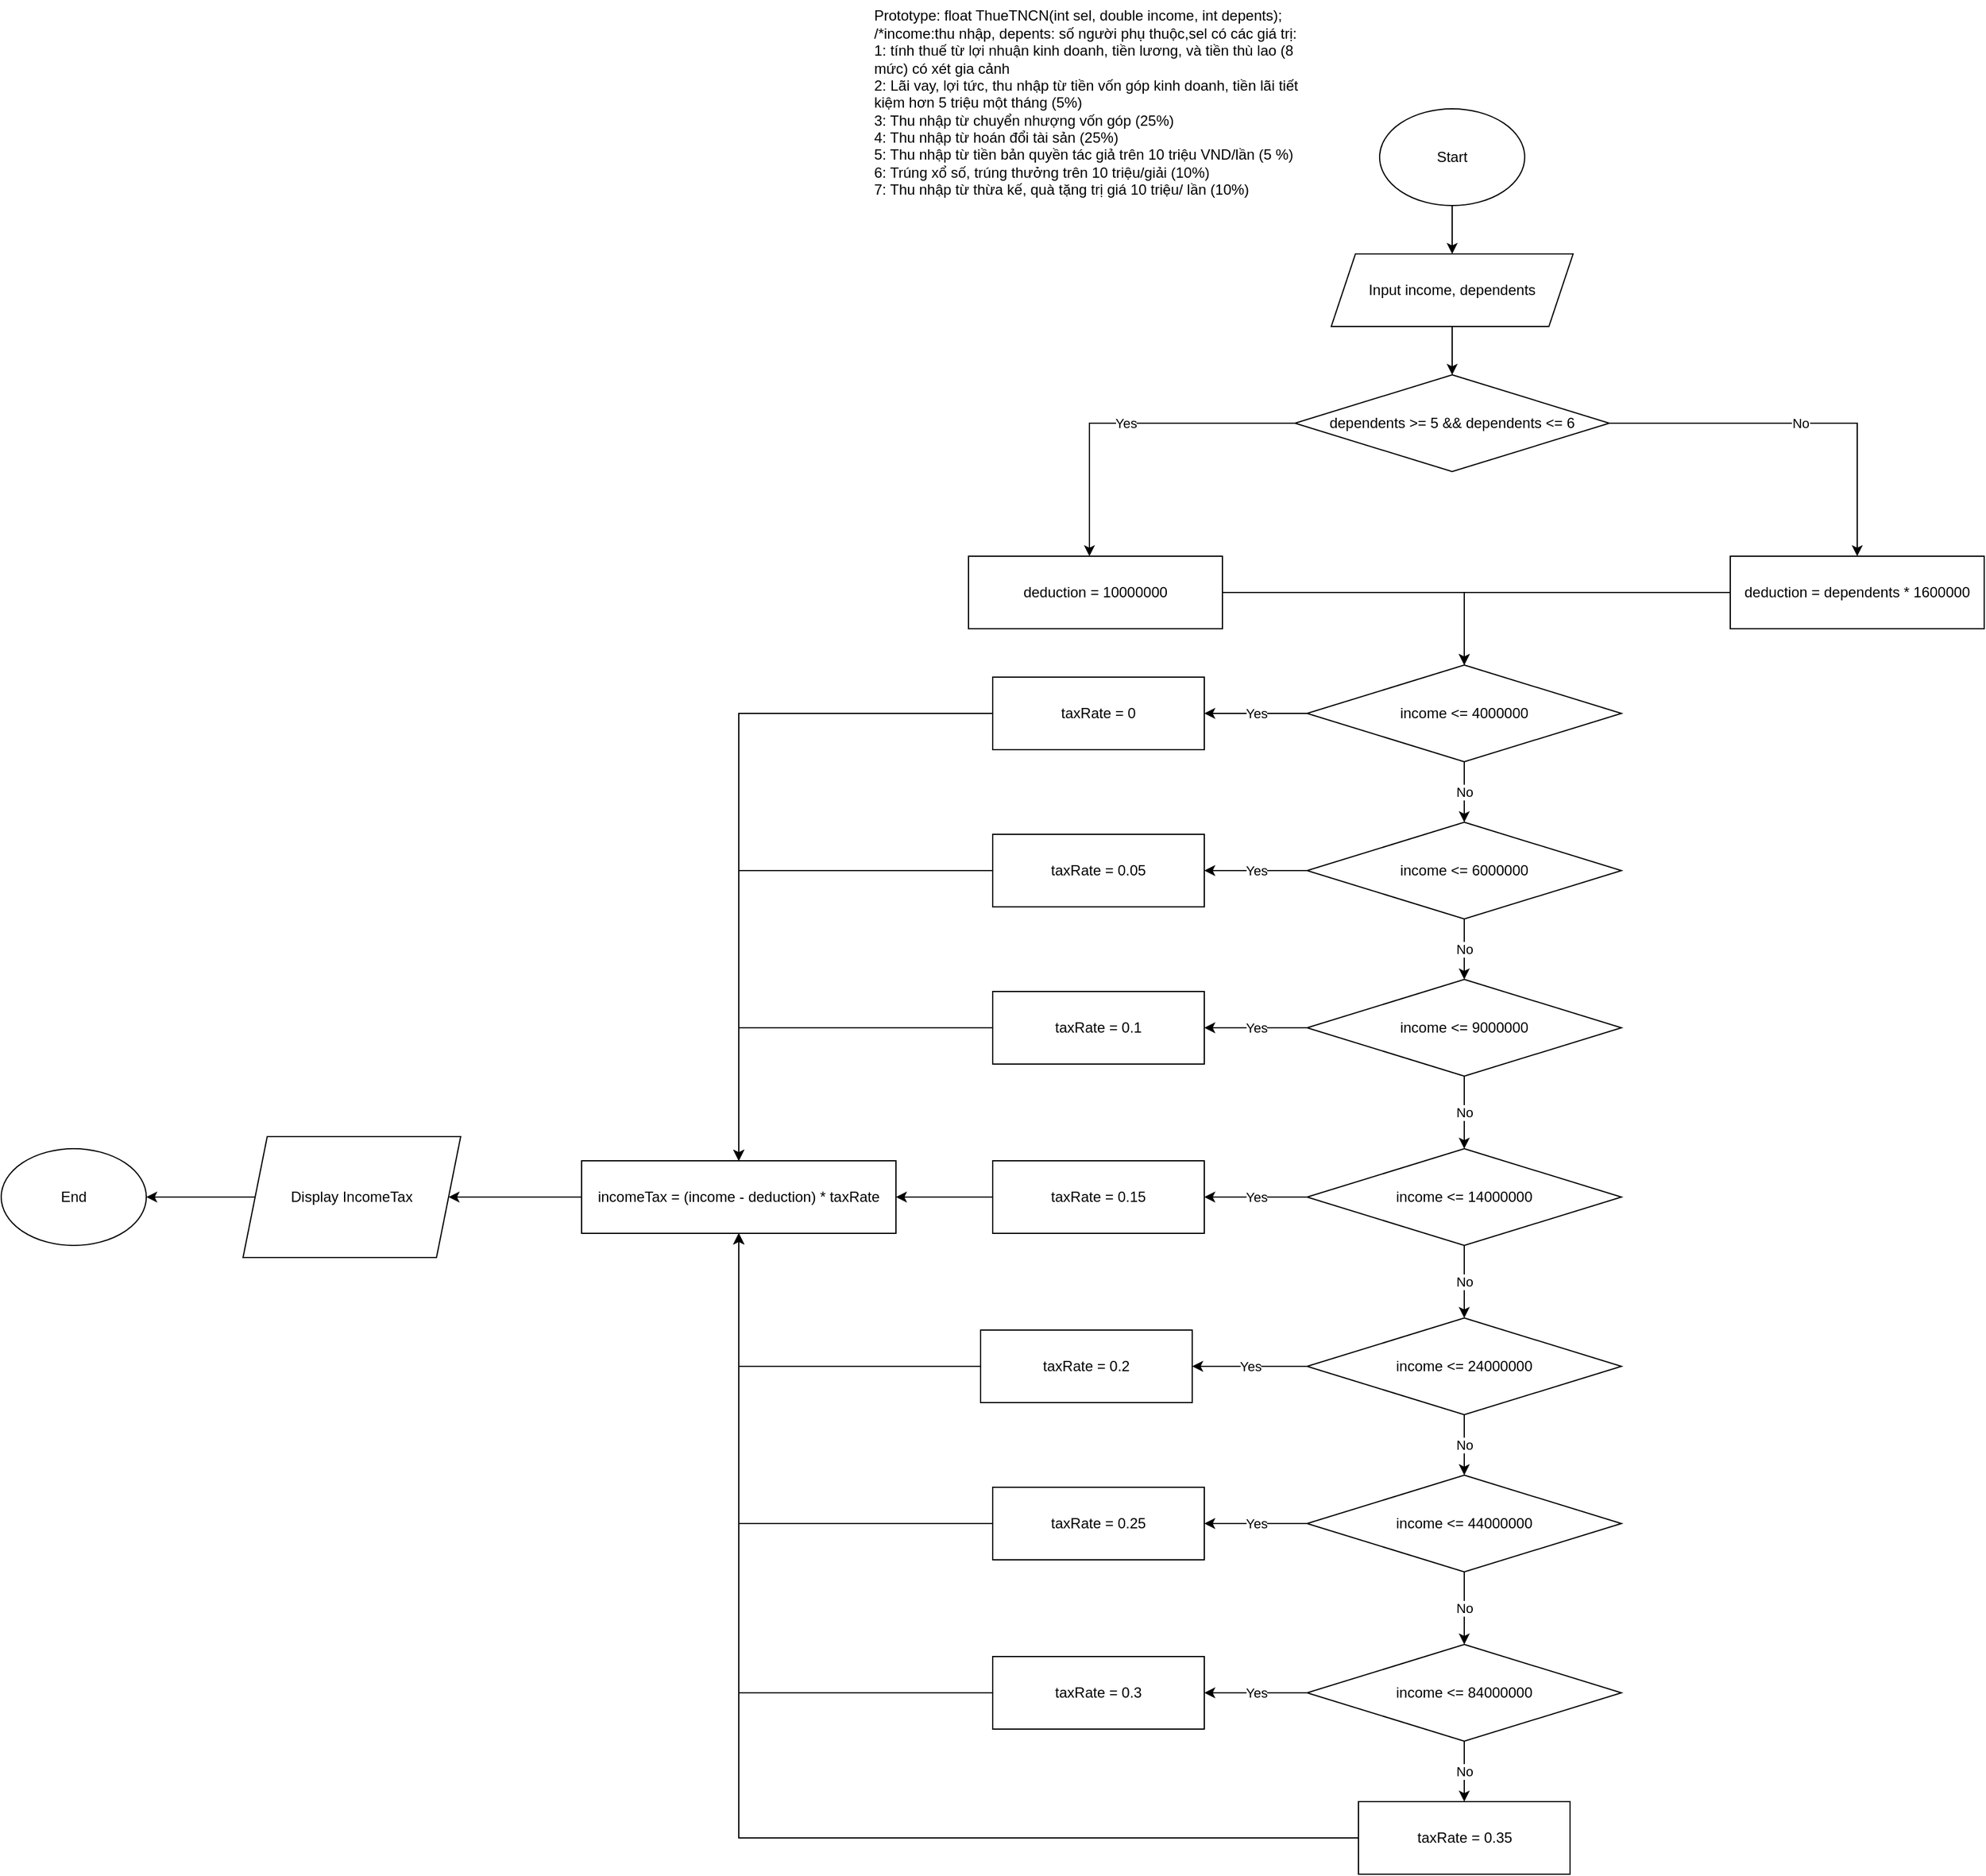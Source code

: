 <mxfile version="24.1.0" type="google">
  <diagram name="Page-1" id="rwV7hBi7Wvcrz0Ms_qj1">
    <mxGraphModel grid="1" page="1" gridSize="10" guides="1" tooltips="1" connect="1" arrows="1" fold="1" pageScale="1" pageWidth="827" pageHeight="1169" math="0" shadow="0">
      <root>
        <mxCell id="0" />
        <mxCell id="1" parent="0" />
        <mxCell id="YAYZKw7Z8IYiJOzO-sjz-1" value="Prototype: float ThueTNCN(int sel, double income, int depents);&lt;br&gt;/*income:thu nhập, depents: số người phụ thuộc,sel có các giá trị:&lt;br&gt;1: tính thuế từ lợi nhuận kinh doanh, tiền lương, và tiền thù lao (8 mức) có xét gia cảnh&lt;br&gt;2: Lãi vay, lợi tức, thu nhập từ tiền vốn góp kinh doanh, tiền lãi tiết kiệm hơn 5 triệu một tháng (5%)&lt;br&gt;3: Thu nhập từ chuyển nhượng vốn góp (25%)&lt;br&gt;4: Thu nhập từ hoán đổi tài sản (25%)&lt;br&gt;5: Thu nhập từ tiền bản quyền tác giả trên 10 triệu VND/lần (5 %)&amp;nbsp;&lt;br&gt;6: Trúng xổ số, trúng thưởng trên 10 triệu/giải (10%)&lt;br&gt;7: Thu nhập từ thừa kế, quà tặng trị giá 10 triệu/ lần (10%)" style="text;html=1;align=left;verticalAlign=middle;whiteSpace=wrap;rounded=0;" vertex="1" parent="1">
          <mxGeometry x="-80" y="80" width="370" height="170" as="geometry" />
        </mxCell>
        <mxCell id="YAYZKw7Z8IYiJOzO-sjz-4" value="" style="edgeStyle=orthogonalEdgeStyle;rounded=0;orthogonalLoop=1;jettySize=auto;html=1;" edge="1" parent="1" source="YAYZKw7Z8IYiJOzO-sjz-2" target="YAYZKw7Z8IYiJOzO-sjz-3">
          <mxGeometry relative="1" as="geometry" />
        </mxCell>
        <mxCell id="YAYZKw7Z8IYiJOzO-sjz-2" value="Start" style="ellipse;whiteSpace=wrap;html=1;" vertex="1" parent="1">
          <mxGeometry x="340" y="170" width="120" height="80" as="geometry" />
        </mxCell>
        <mxCell id="YAYZKw7Z8IYiJOzO-sjz-6" value="" style="edgeStyle=orthogonalEdgeStyle;rounded=0;orthogonalLoop=1;jettySize=auto;html=1;" edge="1" parent="1" source="YAYZKw7Z8IYiJOzO-sjz-3" target="YAYZKw7Z8IYiJOzO-sjz-5">
          <mxGeometry relative="1" as="geometry" />
        </mxCell>
        <mxCell id="YAYZKw7Z8IYiJOzO-sjz-3" value="Input income, dependents" style="shape=parallelogram;perimeter=parallelogramPerimeter;whiteSpace=wrap;html=1;fixedSize=1;" vertex="1" parent="1">
          <mxGeometry x="300" y="290" width="200" height="60" as="geometry" />
        </mxCell>
        <mxCell id="YAYZKw7Z8IYiJOzO-sjz-8" value="Yes" style="edgeStyle=orthogonalEdgeStyle;rounded=0;orthogonalLoop=1;jettySize=auto;html=1;" edge="1" parent="1" source="YAYZKw7Z8IYiJOzO-sjz-5" target="YAYZKw7Z8IYiJOzO-sjz-7">
          <mxGeometry relative="1" as="geometry">
            <Array as="points">
              <mxPoint x="100" y="430" />
            </Array>
          </mxGeometry>
        </mxCell>
        <mxCell id="YAYZKw7Z8IYiJOzO-sjz-11" value="No" style="edgeStyle=orthogonalEdgeStyle;rounded=0;orthogonalLoop=1;jettySize=auto;html=1;" edge="1" parent="1" source="YAYZKw7Z8IYiJOzO-sjz-5" target="YAYZKw7Z8IYiJOzO-sjz-9">
          <mxGeometry relative="1" as="geometry" />
        </mxCell>
        <mxCell id="YAYZKw7Z8IYiJOzO-sjz-5" value="dependents &gt;= 5 &amp;&amp; dependents &lt;= 6" style="rhombus;whiteSpace=wrap;html=1;" vertex="1" parent="1">
          <mxGeometry x="270" y="390" width="260" height="80" as="geometry" />
        </mxCell>
        <mxCell id="YAYZKw7Z8IYiJOzO-sjz-15" value="" style="edgeStyle=orthogonalEdgeStyle;rounded=0;orthogonalLoop=1;jettySize=auto;html=1;" edge="1" parent="1" source="YAYZKw7Z8IYiJOzO-sjz-7" target="YAYZKw7Z8IYiJOzO-sjz-14">
          <mxGeometry relative="1" as="geometry" />
        </mxCell>
        <mxCell id="YAYZKw7Z8IYiJOzO-sjz-7" value="deduction = 10000000" style="whiteSpace=wrap;html=1;" vertex="1" parent="1">
          <mxGeometry y="540" width="210" height="60" as="geometry" />
        </mxCell>
        <mxCell id="YAYZKw7Z8IYiJOzO-sjz-16" value="" style="edgeStyle=orthogonalEdgeStyle;rounded=0;orthogonalLoop=1;jettySize=auto;html=1;" edge="1" parent="1" source="YAYZKw7Z8IYiJOzO-sjz-9" target="YAYZKw7Z8IYiJOzO-sjz-14">
          <mxGeometry relative="1" as="geometry" />
        </mxCell>
        <mxCell id="YAYZKw7Z8IYiJOzO-sjz-9" value="deduction = dependents * 1600000" style="whiteSpace=wrap;html=1;" vertex="1" parent="1">
          <mxGeometry x="630" y="540" width="210" height="60" as="geometry" />
        </mxCell>
        <mxCell id="YAYZKw7Z8IYiJOzO-sjz-18" value="No" style="edgeStyle=orthogonalEdgeStyle;rounded=0;orthogonalLoop=1;jettySize=auto;html=1;" edge="1" parent="1" source="YAYZKw7Z8IYiJOzO-sjz-14" target="YAYZKw7Z8IYiJOzO-sjz-17">
          <mxGeometry relative="1" as="geometry" />
        </mxCell>
        <mxCell id="YAYZKw7Z8IYiJOzO-sjz-30" value="Yes" style="edgeStyle=orthogonalEdgeStyle;rounded=0;orthogonalLoop=1;jettySize=auto;html=1;" edge="1" parent="1" source="YAYZKw7Z8IYiJOzO-sjz-14" target="YAYZKw7Z8IYiJOzO-sjz-29">
          <mxGeometry relative="1" as="geometry" />
        </mxCell>
        <mxCell id="YAYZKw7Z8IYiJOzO-sjz-14" value="income &lt;= 4000000" style="rhombus;whiteSpace=wrap;html=1;" vertex="1" parent="1">
          <mxGeometry x="280" y="630" width="260" height="80" as="geometry" />
        </mxCell>
        <mxCell id="YAYZKw7Z8IYiJOzO-sjz-20" value="No" style="edgeStyle=orthogonalEdgeStyle;rounded=0;orthogonalLoop=1;jettySize=auto;html=1;" edge="1" parent="1" source="YAYZKw7Z8IYiJOzO-sjz-17" target="YAYZKw7Z8IYiJOzO-sjz-19">
          <mxGeometry relative="1" as="geometry" />
        </mxCell>
        <mxCell id="YAYZKw7Z8IYiJOzO-sjz-44" value="Yes" style="edgeStyle=orthogonalEdgeStyle;rounded=0;orthogonalLoop=1;jettySize=auto;html=1;" edge="1" parent="1" source="YAYZKw7Z8IYiJOzO-sjz-17" target="YAYZKw7Z8IYiJOzO-sjz-43">
          <mxGeometry relative="1" as="geometry" />
        </mxCell>
        <mxCell id="YAYZKw7Z8IYiJOzO-sjz-17" value="income &lt;= 6000000" style="rhombus;whiteSpace=wrap;html=1;" vertex="1" parent="1">
          <mxGeometry x="280" y="760" width="260" height="80" as="geometry" />
        </mxCell>
        <mxCell id="YAYZKw7Z8IYiJOzO-sjz-22" value="No" style="edgeStyle=orthogonalEdgeStyle;rounded=0;orthogonalLoop=1;jettySize=auto;html=1;" edge="1" parent="1" source="YAYZKw7Z8IYiJOzO-sjz-19" target="YAYZKw7Z8IYiJOzO-sjz-21">
          <mxGeometry relative="1" as="geometry" />
        </mxCell>
        <mxCell id="YAYZKw7Z8IYiJOzO-sjz-42" value="Yes" style="edgeStyle=orthogonalEdgeStyle;rounded=0;orthogonalLoop=1;jettySize=auto;html=1;" edge="1" parent="1" source="YAYZKw7Z8IYiJOzO-sjz-19" target="YAYZKw7Z8IYiJOzO-sjz-31">
          <mxGeometry relative="1" as="geometry" />
        </mxCell>
        <mxCell id="YAYZKw7Z8IYiJOzO-sjz-19" value="income &lt;= 9000000" style="rhombus;whiteSpace=wrap;html=1;" vertex="1" parent="1">
          <mxGeometry x="280" y="890" width="260" height="80" as="geometry" />
        </mxCell>
        <mxCell id="YAYZKw7Z8IYiJOzO-sjz-24" value="No" style="edgeStyle=orthogonalEdgeStyle;rounded=0;orthogonalLoop=1;jettySize=auto;html=1;" edge="1" parent="1" source="YAYZKw7Z8IYiJOzO-sjz-21" target="YAYZKw7Z8IYiJOzO-sjz-23">
          <mxGeometry relative="1" as="geometry" />
        </mxCell>
        <mxCell id="YAYZKw7Z8IYiJOzO-sjz-41" value="Yes" style="edgeStyle=orthogonalEdgeStyle;rounded=0;orthogonalLoop=1;jettySize=auto;html=1;" edge="1" parent="1" source="YAYZKw7Z8IYiJOzO-sjz-21" target="YAYZKw7Z8IYiJOzO-sjz-32">
          <mxGeometry relative="1" as="geometry" />
        </mxCell>
        <mxCell id="YAYZKw7Z8IYiJOzO-sjz-21" value="income &lt;= 14000000" style="rhombus;whiteSpace=wrap;html=1;" vertex="1" parent="1">
          <mxGeometry x="280" y="1030" width="260" height="80" as="geometry" />
        </mxCell>
        <mxCell id="YAYZKw7Z8IYiJOzO-sjz-26" value="No" style="edgeStyle=orthogonalEdgeStyle;rounded=0;orthogonalLoop=1;jettySize=auto;html=1;" edge="1" parent="1" source="YAYZKw7Z8IYiJOzO-sjz-23" target="YAYZKw7Z8IYiJOzO-sjz-25">
          <mxGeometry relative="1" as="geometry" />
        </mxCell>
        <mxCell id="YAYZKw7Z8IYiJOzO-sjz-40" value="Yes" style="edgeStyle=orthogonalEdgeStyle;rounded=0;orthogonalLoop=1;jettySize=auto;html=1;" edge="1" parent="1" source="YAYZKw7Z8IYiJOzO-sjz-23" target="YAYZKw7Z8IYiJOzO-sjz-33">
          <mxGeometry relative="1" as="geometry" />
        </mxCell>
        <mxCell id="YAYZKw7Z8IYiJOzO-sjz-23" value="income &lt;= 24000000" style="rhombus;whiteSpace=wrap;html=1;" vertex="1" parent="1">
          <mxGeometry x="280" y="1170" width="260" height="80" as="geometry" />
        </mxCell>
        <mxCell id="YAYZKw7Z8IYiJOzO-sjz-28" value="No" style="edgeStyle=orthogonalEdgeStyle;rounded=0;orthogonalLoop=1;jettySize=auto;html=1;" edge="1" parent="1" source="YAYZKw7Z8IYiJOzO-sjz-25" target="YAYZKw7Z8IYiJOzO-sjz-27">
          <mxGeometry relative="1" as="geometry" />
        </mxCell>
        <mxCell id="YAYZKw7Z8IYiJOzO-sjz-39" value="Yes" style="edgeStyle=orthogonalEdgeStyle;rounded=0;orthogonalLoop=1;jettySize=auto;html=1;" edge="1" parent="1" source="YAYZKw7Z8IYiJOzO-sjz-25" target="YAYZKw7Z8IYiJOzO-sjz-34">
          <mxGeometry relative="1" as="geometry" />
        </mxCell>
        <mxCell id="YAYZKw7Z8IYiJOzO-sjz-25" value="income &lt;= 44000000" style="rhombus;whiteSpace=wrap;html=1;" vertex="1" parent="1">
          <mxGeometry x="280" y="1300" width="260" height="80" as="geometry" />
        </mxCell>
        <mxCell id="YAYZKw7Z8IYiJOzO-sjz-37" value="No" style="edgeStyle=orthogonalEdgeStyle;rounded=0;orthogonalLoop=1;jettySize=auto;html=1;" edge="1" parent="1" source="YAYZKw7Z8IYiJOzO-sjz-27" target="YAYZKw7Z8IYiJOzO-sjz-36">
          <mxGeometry relative="1" as="geometry" />
        </mxCell>
        <mxCell id="YAYZKw7Z8IYiJOzO-sjz-38" value="Yes" style="edgeStyle=orthogonalEdgeStyle;rounded=0;orthogonalLoop=1;jettySize=auto;html=1;" edge="1" parent="1" source="YAYZKw7Z8IYiJOzO-sjz-27" target="YAYZKw7Z8IYiJOzO-sjz-35">
          <mxGeometry relative="1" as="geometry" />
        </mxCell>
        <mxCell id="YAYZKw7Z8IYiJOzO-sjz-27" value="income &lt;= 84000000" style="rhombus;whiteSpace=wrap;html=1;" vertex="1" parent="1">
          <mxGeometry x="280" y="1440" width="260" height="80" as="geometry" />
        </mxCell>
        <mxCell id="YAYZKw7Z8IYiJOzO-sjz-53" value="" style="edgeStyle=orthogonalEdgeStyle;rounded=0;orthogonalLoop=1;jettySize=auto;html=1;" edge="1" parent="1" source="YAYZKw7Z8IYiJOzO-sjz-29" target="YAYZKw7Z8IYiJOzO-sjz-45">
          <mxGeometry relative="1" as="geometry" />
        </mxCell>
        <mxCell id="YAYZKw7Z8IYiJOzO-sjz-29" value="taxRate = 0" style="whiteSpace=wrap;html=1;" vertex="1" parent="1">
          <mxGeometry x="20" y="640" width="175" height="60" as="geometry" />
        </mxCell>
        <mxCell id="YAYZKw7Z8IYiJOzO-sjz-51" value="" style="edgeStyle=orthogonalEdgeStyle;rounded=0;orthogonalLoop=1;jettySize=auto;html=1;" edge="1" parent="1" source="YAYZKw7Z8IYiJOzO-sjz-31" target="YAYZKw7Z8IYiJOzO-sjz-45">
          <mxGeometry relative="1" as="geometry" />
        </mxCell>
        <mxCell id="YAYZKw7Z8IYiJOzO-sjz-31" value="taxRate = 0.1" style="whiteSpace=wrap;html=1;" vertex="1" parent="1">
          <mxGeometry x="20" y="900" width="175" height="60" as="geometry" />
        </mxCell>
        <mxCell id="YAYZKw7Z8IYiJOzO-sjz-50" value="" style="edgeStyle=orthogonalEdgeStyle;rounded=0;orthogonalLoop=1;jettySize=auto;html=1;" edge="1" parent="1" source="YAYZKw7Z8IYiJOzO-sjz-32" target="YAYZKw7Z8IYiJOzO-sjz-45">
          <mxGeometry relative="1" as="geometry" />
        </mxCell>
        <mxCell id="YAYZKw7Z8IYiJOzO-sjz-32" value="taxRate = 0.15" style="whiteSpace=wrap;html=1;" vertex="1" parent="1">
          <mxGeometry x="20" y="1040" width="175" height="60" as="geometry" />
        </mxCell>
        <mxCell id="YAYZKw7Z8IYiJOzO-sjz-49" value="" style="edgeStyle=orthogonalEdgeStyle;rounded=0;orthogonalLoop=1;jettySize=auto;html=1;" edge="1" parent="1" source="YAYZKw7Z8IYiJOzO-sjz-33" target="YAYZKw7Z8IYiJOzO-sjz-45">
          <mxGeometry relative="1" as="geometry" />
        </mxCell>
        <mxCell id="YAYZKw7Z8IYiJOzO-sjz-33" value="taxRate = 0.2" style="whiteSpace=wrap;html=1;" vertex="1" parent="1">
          <mxGeometry x="10" y="1180" width="175" height="60" as="geometry" />
        </mxCell>
        <mxCell id="YAYZKw7Z8IYiJOzO-sjz-48" value="" style="edgeStyle=orthogonalEdgeStyle;rounded=0;orthogonalLoop=1;jettySize=auto;html=1;" edge="1" parent="1" source="YAYZKw7Z8IYiJOzO-sjz-34" target="YAYZKw7Z8IYiJOzO-sjz-45">
          <mxGeometry relative="1" as="geometry" />
        </mxCell>
        <mxCell id="YAYZKw7Z8IYiJOzO-sjz-34" value="taxRate = 0.25" style="whiteSpace=wrap;html=1;" vertex="1" parent="1">
          <mxGeometry x="20" y="1310" width="175" height="60" as="geometry" />
        </mxCell>
        <mxCell id="YAYZKw7Z8IYiJOzO-sjz-47" value="" style="edgeStyle=orthogonalEdgeStyle;rounded=0;orthogonalLoop=1;jettySize=auto;html=1;" edge="1" parent="1" source="YAYZKw7Z8IYiJOzO-sjz-35" target="YAYZKw7Z8IYiJOzO-sjz-45">
          <mxGeometry relative="1" as="geometry" />
        </mxCell>
        <mxCell id="YAYZKw7Z8IYiJOzO-sjz-35" value="taxRate = 0.3" style="whiteSpace=wrap;html=1;" vertex="1" parent="1">
          <mxGeometry x="20" y="1450" width="175" height="60" as="geometry" />
        </mxCell>
        <mxCell id="YAYZKw7Z8IYiJOzO-sjz-46" value="" style="edgeStyle=orthogonalEdgeStyle;rounded=0;orthogonalLoop=1;jettySize=auto;html=1;" edge="1" parent="1" source="YAYZKw7Z8IYiJOzO-sjz-36" target="YAYZKw7Z8IYiJOzO-sjz-45">
          <mxGeometry relative="1" as="geometry" />
        </mxCell>
        <mxCell id="YAYZKw7Z8IYiJOzO-sjz-36" value="taxRate = 0.35" style="whiteSpace=wrap;html=1;" vertex="1" parent="1">
          <mxGeometry x="322.5" y="1570" width="175" height="60" as="geometry" />
        </mxCell>
        <mxCell id="YAYZKw7Z8IYiJOzO-sjz-52" value="" style="edgeStyle=orthogonalEdgeStyle;rounded=0;orthogonalLoop=1;jettySize=auto;html=1;" edge="1" parent="1" source="YAYZKw7Z8IYiJOzO-sjz-43" target="YAYZKw7Z8IYiJOzO-sjz-45">
          <mxGeometry relative="1" as="geometry" />
        </mxCell>
        <mxCell id="YAYZKw7Z8IYiJOzO-sjz-43" value="taxRate = 0.05" style="whiteSpace=wrap;html=1;" vertex="1" parent="1">
          <mxGeometry x="20" y="770" width="175" height="60" as="geometry" />
        </mxCell>
        <mxCell id="YAYZKw7Z8IYiJOzO-sjz-55" value="" style="edgeStyle=orthogonalEdgeStyle;rounded=0;orthogonalLoop=1;jettySize=auto;html=1;" edge="1" parent="1" source="YAYZKw7Z8IYiJOzO-sjz-45" target="YAYZKw7Z8IYiJOzO-sjz-54">
          <mxGeometry relative="1" as="geometry" />
        </mxCell>
        <mxCell id="YAYZKw7Z8IYiJOzO-sjz-45" value="incomeTax = (income - deduction) * taxRate" style="whiteSpace=wrap;html=1;" vertex="1" parent="1">
          <mxGeometry x="-320" y="1040" width="260" height="60" as="geometry" />
        </mxCell>
        <mxCell id="YAYZKw7Z8IYiJOzO-sjz-57" value="" style="edgeStyle=orthogonalEdgeStyle;rounded=0;orthogonalLoop=1;jettySize=auto;html=1;" edge="1" parent="1" source="YAYZKw7Z8IYiJOzO-sjz-54" target="YAYZKw7Z8IYiJOzO-sjz-56">
          <mxGeometry relative="1" as="geometry" />
        </mxCell>
        <mxCell id="YAYZKw7Z8IYiJOzO-sjz-54" value="Display IncomeTax" style="shape=parallelogram;perimeter=parallelogramPerimeter;whiteSpace=wrap;html=1;fixedSize=1;" vertex="1" parent="1">
          <mxGeometry x="-600" y="1020" width="180" height="100" as="geometry" />
        </mxCell>
        <mxCell id="YAYZKw7Z8IYiJOzO-sjz-56" value="End" style="ellipse;whiteSpace=wrap;html=1;" vertex="1" parent="1">
          <mxGeometry x="-800" y="1030" width="120" height="80" as="geometry" />
        </mxCell>
      </root>
    </mxGraphModel>
  </diagram>
</mxfile>
